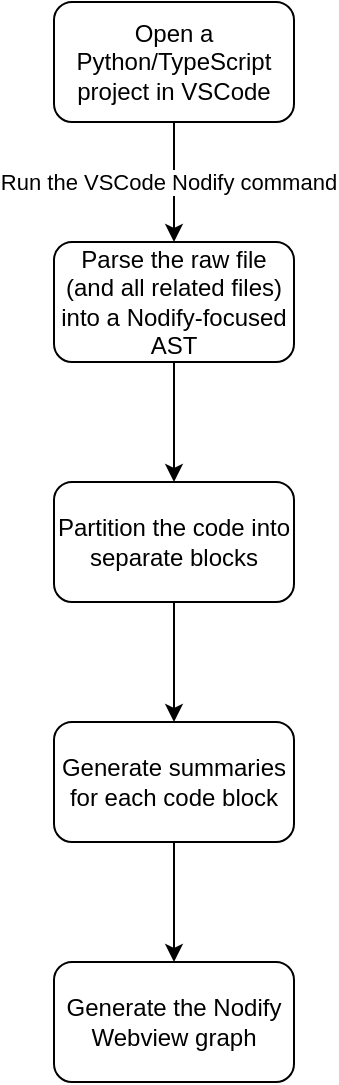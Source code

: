 <mxfile version="26.0.11">
  <diagram name="Page-1" id="o3ImUOY9m_5DSqHTd8sF">
    <mxGraphModel dx="594" dy="1659" grid="1" gridSize="10" guides="1" tooltips="1" connect="1" arrows="1" fold="1" page="1" pageScale="1" pageWidth="850" pageHeight="1100" math="0" shadow="0">
      <root>
        <mxCell id="0" />
        <mxCell id="1" parent="0" />
        <mxCell id="NhPnBpTk5NRDEetyriTT-3" style="edgeStyle=orthogonalEdgeStyle;rounded=0;orthogonalLoop=1;jettySize=auto;html=1;" edge="1" parent="1" source="NhPnBpTk5NRDEetyriTT-1" target="NhPnBpTk5NRDEetyriTT-2">
          <mxGeometry relative="1" as="geometry" />
        </mxCell>
        <mxCell id="NhPnBpTk5NRDEetyriTT-4" value="Run the VSCode Nodify command" style="edgeLabel;html=1;align=center;verticalAlign=middle;resizable=0;points=[];" vertex="1" connectable="0" parent="NhPnBpTk5NRDEetyriTT-3">
          <mxGeometry y="-3" relative="1" as="geometry">
            <mxPoint as="offset" />
          </mxGeometry>
        </mxCell>
        <mxCell id="NhPnBpTk5NRDEetyriTT-1" value="Open a Python/TypeScript project in VSCode" style="rounded=1;whiteSpace=wrap;html=1;" vertex="1" parent="1">
          <mxGeometry x="160" y="480" width="120" height="60" as="geometry" />
        </mxCell>
        <mxCell id="NhPnBpTk5NRDEetyriTT-8" style="edgeStyle=orthogonalEdgeStyle;rounded=0;orthogonalLoop=1;jettySize=auto;html=1;" edge="1" parent="1" source="NhPnBpTk5NRDEetyriTT-2" target="NhPnBpTk5NRDEetyriTT-5">
          <mxGeometry relative="1" as="geometry" />
        </mxCell>
        <mxCell id="NhPnBpTk5NRDEetyriTT-2" value="Parse the raw file (and all related files) into a Nodify-focused AST" style="rounded=1;whiteSpace=wrap;html=1;" vertex="1" parent="1">
          <mxGeometry x="160" y="600" width="120" height="60" as="geometry" />
        </mxCell>
        <mxCell id="NhPnBpTk5NRDEetyriTT-9" style="edgeStyle=orthogonalEdgeStyle;rounded=0;orthogonalLoop=1;jettySize=auto;html=1;" edge="1" parent="1" source="NhPnBpTk5NRDEetyriTT-5" target="NhPnBpTk5NRDEetyriTT-6">
          <mxGeometry relative="1" as="geometry" />
        </mxCell>
        <mxCell id="NhPnBpTk5NRDEetyriTT-5" value="Partition the code into separate blocks" style="rounded=1;whiteSpace=wrap;html=1;" vertex="1" parent="1">
          <mxGeometry x="160" y="720" width="120" height="60" as="geometry" />
        </mxCell>
        <mxCell id="NhPnBpTk5NRDEetyriTT-10" style="edgeStyle=orthogonalEdgeStyle;rounded=0;orthogonalLoop=1;jettySize=auto;html=1;" edge="1" parent="1" source="NhPnBpTk5NRDEetyriTT-6" target="NhPnBpTk5NRDEetyriTT-7">
          <mxGeometry relative="1" as="geometry" />
        </mxCell>
        <mxCell id="NhPnBpTk5NRDEetyriTT-6" value="Generate summaries for each code block" style="rounded=1;whiteSpace=wrap;html=1;" vertex="1" parent="1">
          <mxGeometry x="160" y="840" width="120" height="60" as="geometry" />
        </mxCell>
        <mxCell id="NhPnBpTk5NRDEetyriTT-7" value="Generate the Nodify Webview graph" style="rounded=1;whiteSpace=wrap;html=1;" vertex="1" parent="1">
          <mxGeometry x="160" y="960" width="120" height="60" as="geometry" />
        </mxCell>
      </root>
    </mxGraphModel>
  </diagram>
</mxfile>
